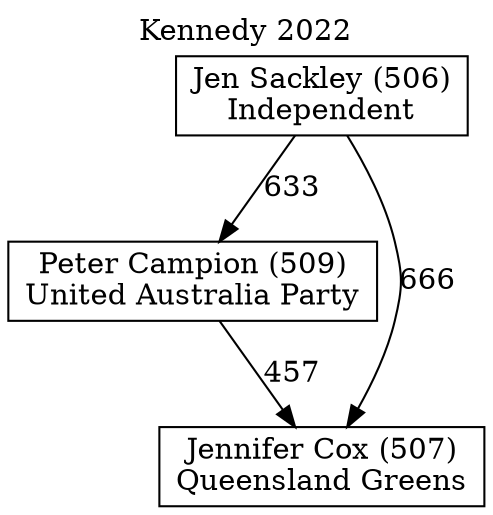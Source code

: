 // House preference flow
digraph "Jennifer Cox (507)_Kennedy_2022" {
	graph [label="Kennedy 2022" labelloc=t mclimit=10]
	node [shape=box]
	"Peter Campion (509)" [label="Peter Campion (509)
United Australia Party"]
	"Jen Sackley (506)" [label="Jen Sackley (506)
Independent"]
	"Jennifer Cox (507)" [label="Jennifer Cox (507)
Queensland Greens"]
	"Jen Sackley (506)" -> "Peter Campion (509)" [label=633]
	"Peter Campion (509)" -> "Jennifer Cox (507)" [label=457]
	"Jen Sackley (506)" -> "Jennifer Cox (507)" [label=666]
}
